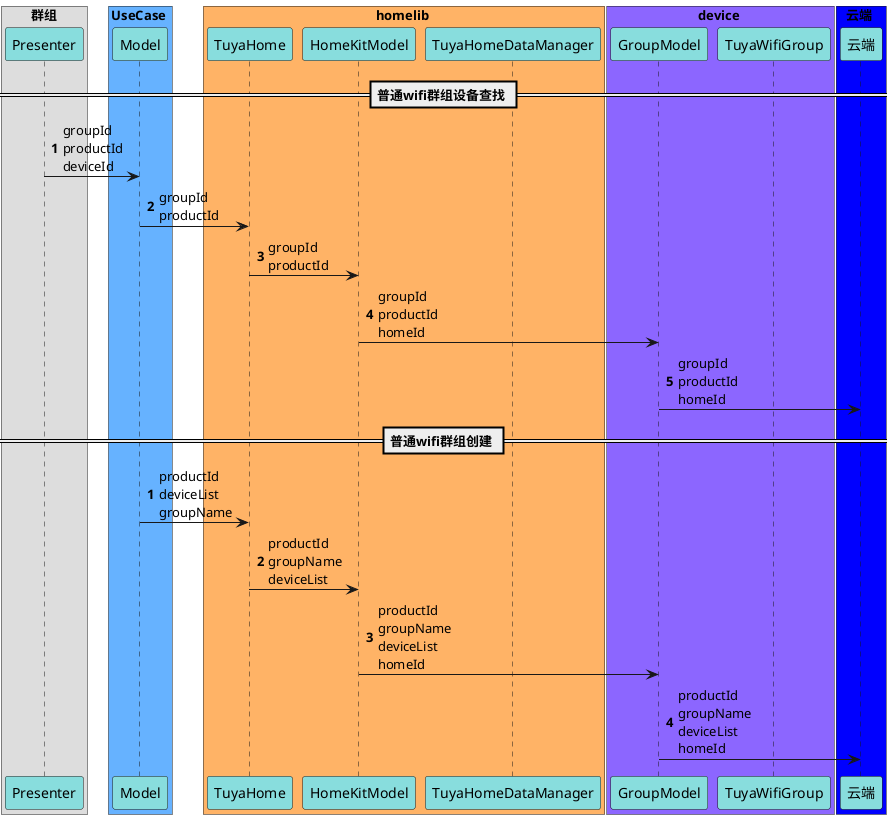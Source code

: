 @startuml
'https://plantuml.com/sequence-diagram

autonumber

skinparam maxMessageSize 20

box 群组
participant Presenter order 100 #88dddd
end box

box UseCase #66b2ff
participant Model order 200 #88dddd
end box

box homelib #ffb366
participant TuyaHome order 300 #88dddd
participant HomeKitModel order 310 #88dddd
participant TuyaHomeDataManager order 320 #88dddd
end box


box device #8c66ff
participant GroupModel order 410 #88dddd
participant TuyaWifiGroup order 411 #88dddd
end box


box 云端 #0000ff
participant 云端 order 10000 #88dddd
end box



autonumber
== 普通wifi群组设备查找 ==
Presenter -> Model : groupId productId deviceId
Model -> TuyaHome : groupId productId
TuyaHome -> HomeKitModel : groupId productId
HomeKitModel -> GroupModel : groupId productId homeId
GroupModel -> 云端 : groupId productId homeId


autonumber
== 普通wifi群组创建 ==
Model -> TuyaHome : productId deviceList groupName
TuyaHome -> HomeKitModel : productId groupName deviceList
HomeKitModel -> GroupModel : productId groupName deviceList homeId
GroupModel -> 云端 : productId groupName deviceList homeId

@enduml
